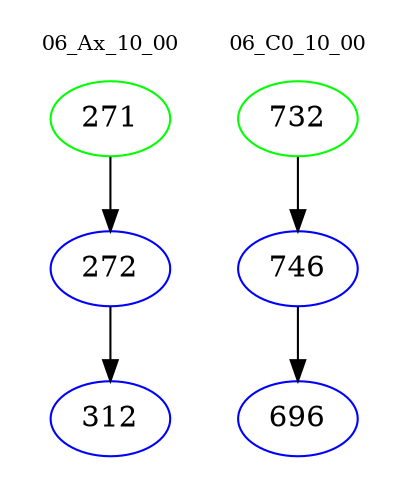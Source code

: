 digraph{
subgraph cluster_0 {
color = white
label = "06_Ax_10_00";
fontsize=10;
T0_271 [label="271", color="green"]
T0_271 -> T0_272 [color="black"]
T0_272 [label="272", color="blue"]
T0_272 -> T0_312 [color="black"]
T0_312 [label="312", color="blue"]
}
subgraph cluster_1 {
color = white
label = "06_C0_10_00";
fontsize=10;
T1_732 [label="732", color="green"]
T1_732 -> T1_746 [color="black"]
T1_746 [label="746", color="blue"]
T1_746 -> T1_696 [color="black"]
T1_696 [label="696", color="blue"]
}
}
